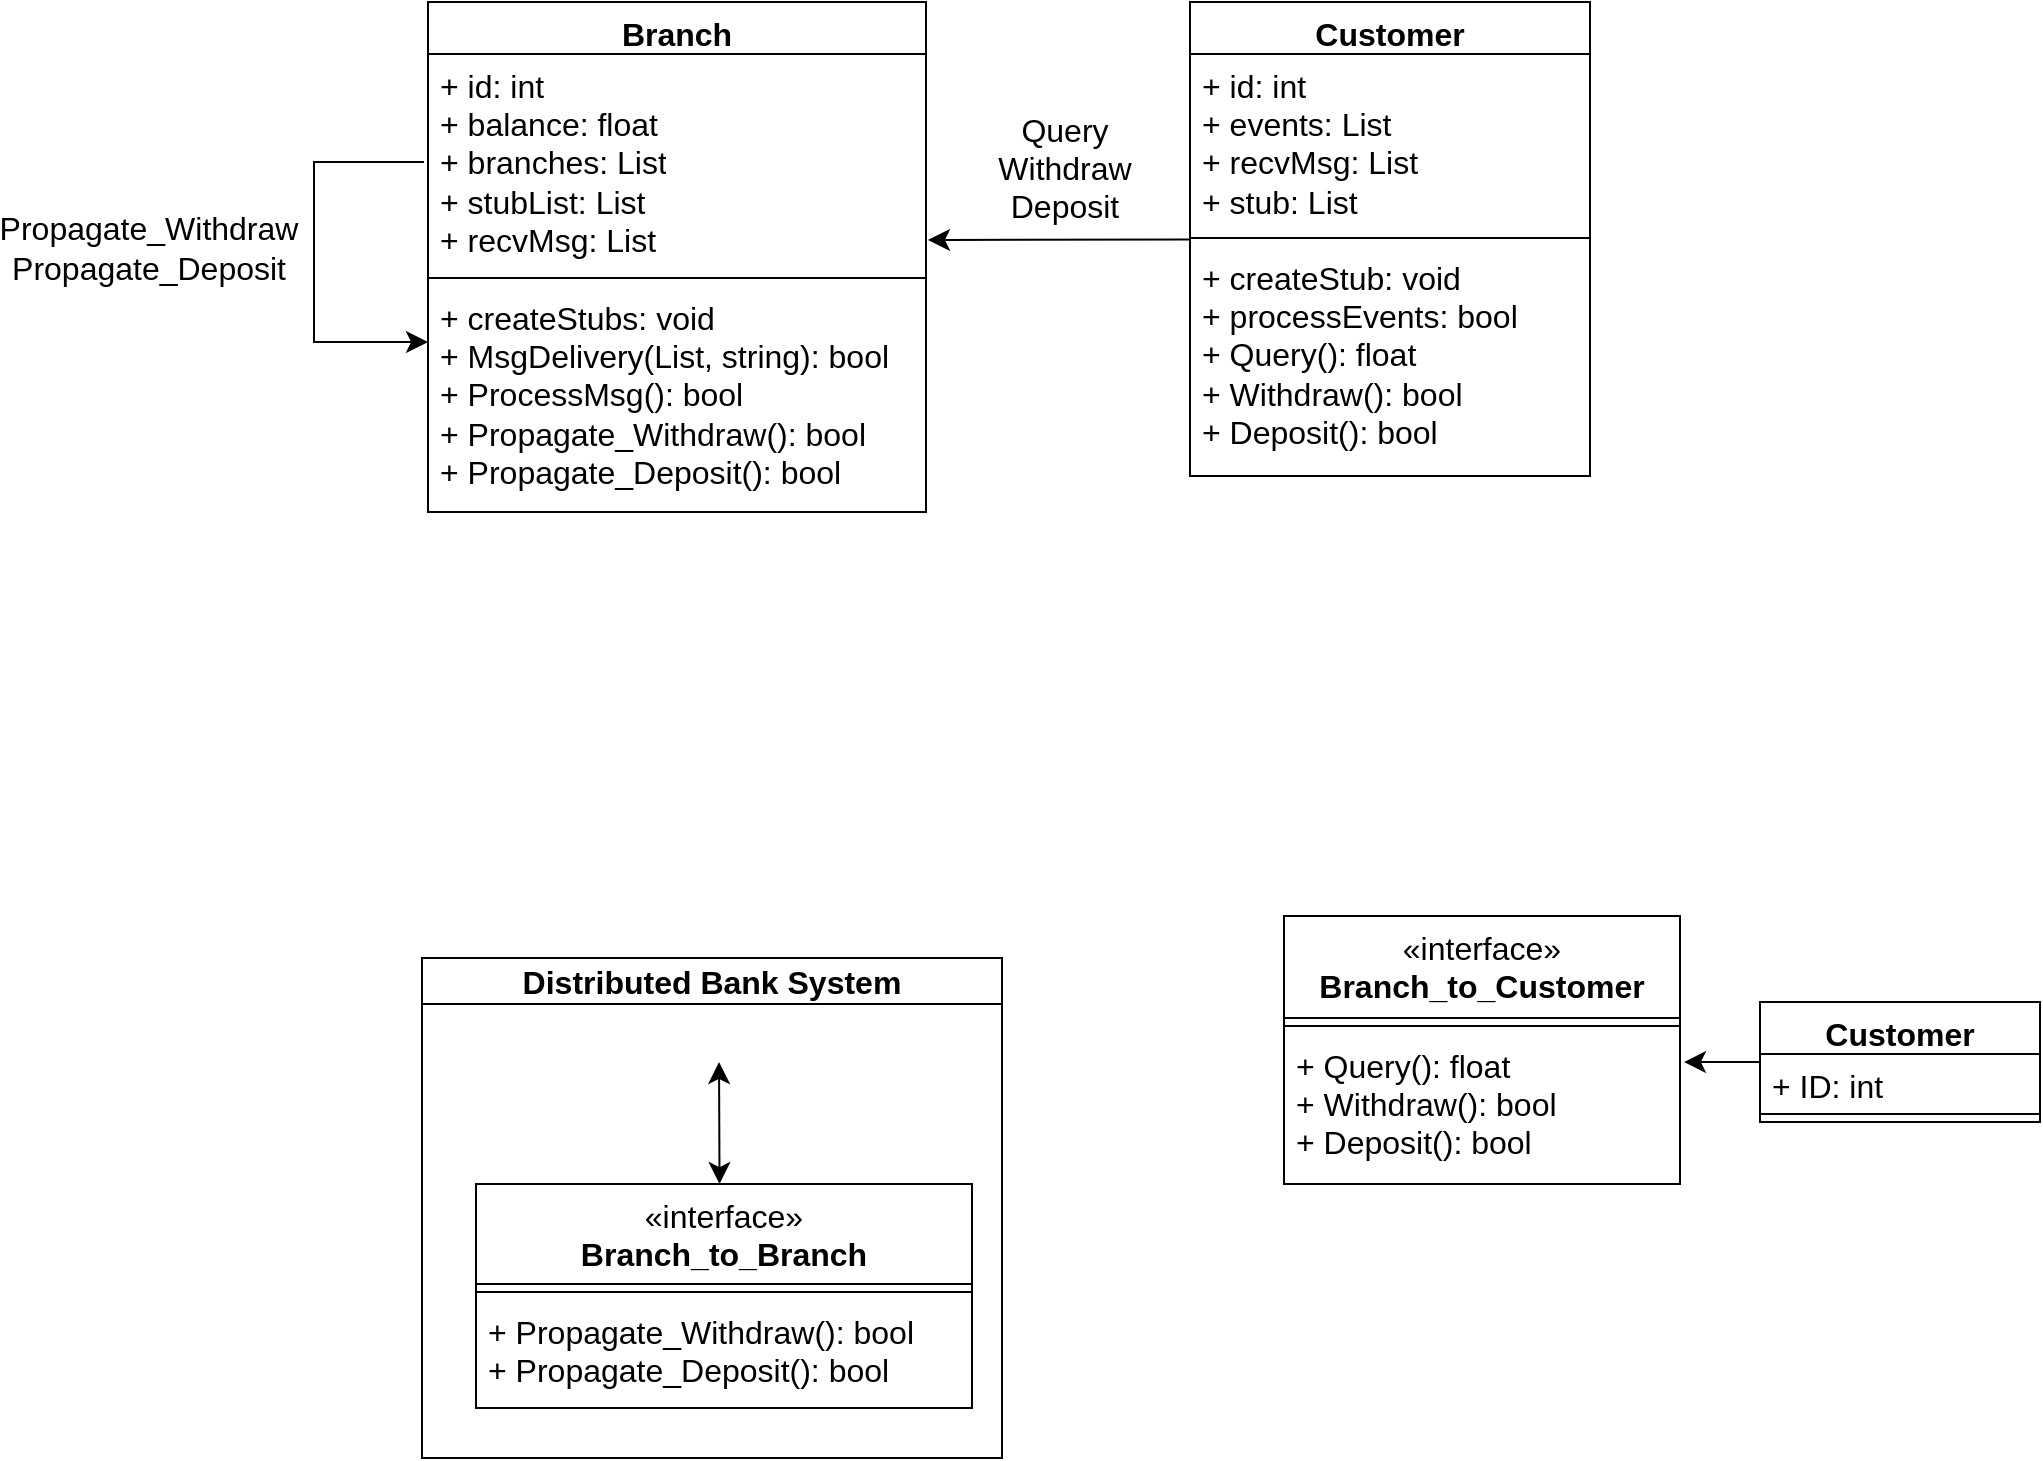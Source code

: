 <mxfile version="22.0.4" type="github">
  <diagram name="Page-1" id="f42PMlgl7aR_GrdLnUEU">
    <mxGraphModel dx="954" dy="1460" grid="0" gridSize="10" guides="1" tooltips="1" connect="0" arrows="1" fold="1" page="0" pageScale="1" pageWidth="850" pageHeight="1100" math="0" shadow="0">
      <root>
        <mxCell id="0" />
        <mxCell id="1" parent="0" />
        <mxCell id="p007aW7IsFcY4yizwdRp-20" value="" style="edgeStyle=none;curved=1;rounded=0;orthogonalLoop=1;jettySize=auto;html=1;fontSize=12;startSize=8;endSize=8;entryX=1.01;entryY=0.187;entryDx=0;entryDy=0;entryPerimeter=0;labelBackgroundColor=none;fontColor=default;" edge="1" parent="1" source="p007aW7IsFcY4yizwdRp-5" target="p007aW7IsFcY4yizwdRp-34">
          <mxGeometry relative="1" as="geometry">
            <mxPoint x="793.11" y="-627" as="targetPoint" />
          </mxGeometry>
        </mxCell>
        <mxCell id="p007aW7IsFcY4yizwdRp-5" value="Customer" style="swimlane;fontStyle=1;align=center;verticalAlign=top;childLayout=stackLayout;horizontal=1;startSize=26;horizontalStack=0;resizeParent=1;resizeParentMax=0;resizeLast=0;collapsible=1;marginBottom=0;whiteSpace=wrap;html=1;fontSize=16;labelBackgroundColor=none;" vertex="1" parent="1">
          <mxGeometry x="915" y="-210" width="140" height="60" as="geometry" />
        </mxCell>
        <mxCell id="p007aW7IsFcY4yizwdRp-6" value="+ ID: int" style="text;strokeColor=none;fillColor=none;align=left;verticalAlign=top;spacingLeft=4;spacingRight=4;overflow=hidden;rotatable=0;points=[[0,0.5],[1,0.5]];portConstraint=eastwest;whiteSpace=wrap;html=1;fontSize=16;labelBackgroundColor=none;" vertex="1" parent="p007aW7IsFcY4yizwdRp-5">
          <mxGeometry y="26" width="140" height="26" as="geometry" />
        </mxCell>
        <mxCell id="p007aW7IsFcY4yizwdRp-7" value="" style="line;strokeWidth=1;fillColor=none;align=left;verticalAlign=middle;spacingTop=-1;spacingLeft=3;spacingRight=3;rotatable=0;labelPosition=right;points=[];portConstraint=eastwest;fontSize=16;labelBackgroundColor=none;" vertex="1" parent="p007aW7IsFcY4yizwdRp-5">
          <mxGeometry y="52" width="140" height="8" as="geometry" />
        </mxCell>
        <mxCell id="p007aW7IsFcY4yizwdRp-31" value="&lt;span style=&quot;font-weight: normal;&quot;&gt;«interface»&lt;/span&gt;&lt;br style=&quot;border-color: var(--border-color);&quot;&gt;Branch_to_Customer" style="swimlane;fontStyle=1;align=center;verticalAlign=top;childLayout=stackLayout;horizontal=1;startSize=51;horizontalStack=0;resizeParent=1;resizeParentMax=0;resizeLast=0;collapsible=1;marginBottom=0;whiteSpace=wrap;html=1;fontSize=16;labelBackgroundColor=none;" vertex="1" parent="1">
          <mxGeometry x="677" y="-253" width="198" height="134" as="geometry" />
        </mxCell>
        <mxCell id="p007aW7IsFcY4yizwdRp-33" value="" style="line;strokeWidth=1;fillColor=none;align=left;verticalAlign=middle;spacingTop=-1;spacingLeft=3;spacingRight=3;rotatable=0;labelPosition=right;points=[];portConstraint=eastwest;fontSize=16;labelBackgroundColor=none;" vertex="1" parent="p007aW7IsFcY4yizwdRp-31">
          <mxGeometry y="51" width="198" height="8" as="geometry" />
        </mxCell>
        <mxCell id="p007aW7IsFcY4yizwdRp-34" value="+ Query(): float&lt;br style=&quot;border-color: var(--border-color);&quot;&gt;+ Withdraw(): bool&lt;br style=&quot;border-color: var(--border-color);&quot;&gt;+ Deposit(): bool" style="text;strokeColor=none;fillColor=none;align=left;verticalAlign=top;spacingLeft=4;spacingRight=4;overflow=hidden;rotatable=0;points=[[0,0.5],[1,0.5]];portConstraint=eastwest;whiteSpace=wrap;html=1;fontSize=16;labelBackgroundColor=none;" vertex="1" parent="p007aW7IsFcY4yizwdRp-31">
          <mxGeometry y="59" width="198" height="75" as="geometry" />
        </mxCell>
        <mxCell id="p007aW7IsFcY4yizwdRp-44" value="Distributed Bank System" style="swimlane;whiteSpace=wrap;html=1;fontSize=16;labelBackgroundColor=none;" vertex="1" parent="1">
          <mxGeometry x="246" y="-232" width="290" height="250" as="geometry" />
        </mxCell>
        <mxCell id="p007aW7IsFcY4yizwdRp-10" value="&lt;span style=&quot;font-weight: normal;&quot;&gt;«interface»&lt;/span&gt;&lt;br&gt;Branch_to_Branch" style="swimlane;fontStyle=1;align=center;verticalAlign=top;childLayout=stackLayout;horizontal=1;startSize=50;horizontalStack=0;resizeParent=1;resizeParentMax=0;resizeLast=0;collapsible=1;marginBottom=0;whiteSpace=wrap;html=1;fontSize=16;labelBackgroundColor=none;" vertex="1" parent="1">
          <mxGeometry x="273" y="-119" width="248" height="112" as="geometry" />
        </mxCell>
        <mxCell id="p007aW7IsFcY4yizwdRp-12" value="" style="line;strokeWidth=1;fillColor=none;align=left;verticalAlign=middle;spacingTop=-1;spacingLeft=3;spacingRight=3;rotatable=0;labelPosition=right;points=[];portConstraint=eastwest;fontSize=16;labelBackgroundColor=none;" vertex="1" parent="p007aW7IsFcY4yizwdRp-10">
          <mxGeometry y="50" width="248" height="8" as="geometry" />
        </mxCell>
        <mxCell id="p007aW7IsFcY4yizwdRp-13" value="+ Propagate_Withdraw(): bool&lt;br&gt;+ Propagate_Deposit(): bool" style="text;strokeColor=none;fillColor=none;align=left;verticalAlign=top;spacingLeft=4;spacingRight=4;overflow=hidden;rotatable=0;points=[[0,0.5],[1,0.5]];portConstraint=eastwest;whiteSpace=wrap;html=1;fontSize=16;labelBackgroundColor=none;" vertex="1" parent="p007aW7IsFcY4yizwdRp-10">
          <mxGeometry y="58" width="248" height="54" as="geometry" />
        </mxCell>
        <mxCell id="p007aW7IsFcY4yizwdRp-24" value="" style="endArrow=classic;startArrow=classic;html=1;rounded=0;fontSize=12;startSize=8;endSize=8;curved=1;exitX=0.479;exitY=0;exitDx=0;exitDy=0;exitPerimeter=0;entryX=0.476;entryY=1.071;entryDx=0;entryDy=0;entryPerimeter=0;labelBackgroundColor=none;fontColor=default;" edge="1" parent="1">
          <mxGeometry width="50" height="50" relative="1" as="geometry">
            <mxPoint x="394.772" y="-118.98" as="sourcePoint" />
            <mxPoint x="394.504" y="-180.004" as="targetPoint" />
          </mxGeometry>
        </mxCell>
        <mxCell id="p007aW7IsFcY4yizwdRp-46" value="Branch" style="swimlane;fontStyle=1;align=center;verticalAlign=top;childLayout=stackLayout;horizontal=1;startSize=26;horizontalStack=0;resizeParent=1;resizeParentMax=0;resizeLast=0;collapsible=1;marginBottom=0;whiteSpace=wrap;html=1;fontSize=16;labelBackgroundColor=none;" vertex="1" parent="1">
          <mxGeometry x="249" y="-710" width="249" height="255" as="geometry" />
        </mxCell>
        <mxCell id="p007aW7IsFcY4yizwdRp-47" value="+ id: int&lt;br&gt;+ balance: float&lt;br&gt;+ branches: List&lt;br&gt;+ stubList: List&lt;br&gt;+ recvMsg: List" style="text;strokeColor=none;fillColor=none;align=left;verticalAlign=top;spacingLeft=4;spacingRight=4;overflow=hidden;rotatable=0;points=[[0,0.5],[1,0.5]];portConstraint=eastwest;whiteSpace=wrap;html=1;fontSize=16;labelBackgroundColor=none;" vertex="1" parent="p007aW7IsFcY4yizwdRp-46">
          <mxGeometry y="26" width="249" height="108" as="geometry" />
        </mxCell>
        <mxCell id="p007aW7IsFcY4yizwdRp-48" value="" style="line;strokeWidth=1;fillColor=none;align=left;verticalAlign=middle;spacingTop=-1;spacingLeft=3;spacingRight=3;rotatable=0;labelPosition=right;points=[];portConstraint=eastwest;fontSize=16;labelBackgroundColor=none;" vertex="1" parent="p007aW7IsFcY4yizwdRp-46">
          <mxGeometry y="134" width="249" height="8" as="geometry" />
        </mxCell>
        <mxCell id="p007aW7IsFcY4yizwdRp-49" value="+ createStubs: void&lt;br&gt;+ MsgDelivery(List, string): bool&lt;br&gt;+ ProcessMsg(): bool&lt;br&gt;+ Propagate_Withdraw(): bool&lt;br style=&quot;border-color: var(--border-color);&quot;&gt;+ Propagate_Deposit(): bool" style="text;strokeColor=none;fillColor=none;align=left;verticalAlign=top;spacingLeft=4;spacingRight=4;overflow=hidden;rotatable=0;points=[[0,0.5],[1,0.5]];portConstraint=eastwest;whiteSpace=wrap;html=1;fontSize=16;labelBackgroundColor=none;" vertex="1" parent="p007aW7IsFcY4yizwdRp-46">
          <mxGeometry y="142" width="249" height="113" as="geometry" />
        </mxCell>
        <mxCell id="p007aW7IsFcY4yizwdRp-54" value="" style="edgeStyle=none;curved=1;rounded=0;orthogonalLoop=1;jettySize=auto;html=1;fontSize=12;startSize=8;endSize=8;entryX=1.004;entryY=0.861;entryDx=0;entryDy=0;entryPerimeter=0;labelBackgroundColor=none;fontColor=default;" edge="1" parent="1" source="p007aW7IsFcY4yizwdRp-50" target="p007aW7IsFcY4yizwdRp-47">
          <mxGeometry relative="1" as="geometry" />
        </mxCell>
        <mxCell id="p007aW7IsFcY4yizwdRp-50" value="Customer" style="swimlane;fontStyle=1;align=center;verticalAlign=top;childLayout=stackLayout;horizontal=1;startSize=26;horizontalStack=0;resizeParent=1;resizeParentMax=0;resizeLast=0;collapsible=1;marginBottom=0;whiteSpace=wrap;html=1;fontSize=16;labelBackgroundColor=none;" vertex="1" parent="1">
          <mxGeometry x="630" y="-710" width="200" height="237" as="geometry" />
        </mxCell>
        <mxCell id="p007aW7IsFcY4yizwdRp-51" value="+ id: int&lt;br&gt;+ events: List&lt;br&gt;+ recvMsg: List&lt;br&gt;+ stub: List" style="text;strokeColor=none;fillColor=none;align=left;verticalAlign=top;spacingLeft=4;spacingRight=4;overflow=hidden;rotatable=0;points=[[0,0.5],[1,0.5]];portConstraint=eastwest;whiteSpace=wrap;html=1;fontSize=16;labelBackgroundColor=none;" vertex="1" parent="p007aW7IsFcY4yizwdRp-50">
          <mxGeometry y="26" width="200" height="88" as="geometry" />
        </mxCell>
        <mxCell id="p007aW7IsFcY4yizwdRp-52" value="" style="line;strokeWidth=1;fillColor=none;align=left;verticalAlign=middle;spacingTop=-1;spacingLeft=3;spacingRight=3;rotatable=0;labelPosition=right;points=[];portConstraint=eastwest;fontSize=16;labelBackgroundColor=none;" vertex="1" parent="p007aW7IsFcY4yizwdRp-50">
          <mxGeometry y="114" width="200" height="8" as="geometry" />
        </mxCell>
        <mxCell id="p007aW7IsFcY4yizwdRp-53" value="+ createStub: void&lt;br&gt;+ processEvents: bool&lt;br&gt;+ Query(): float&lt;br style=&quot;border-color: var(--border-color);&quot;&gt;+ Withdraw(): bool&lt;br style=&quot;border-color: var(--border-color);&quot;&gt;+ Deposit(): bool" style="text;strokeColor=none;fillColor=none;align=left;verticalAlign=top;spacingLeft=4;spacingRight=4;overflow=hidden;rotatable=0;points=[[0,0.5],[1,0.5]];portConstraint=eastwest;whiteSpace=wrap;html=1;fontSize=16;labelBackgroundColor=none;" vertex="1" parent="p007aW7IsFcY4yizwdRp-50">
          <mxGeometry y="122" width="200" height="115" as="geometry" />
        </mxCell>
        <mxCell id="p007aW7IsFcY4yizwdRp-55" value="Query&lt;br&gt;Withdraw&lt;br&gt;Deposit" style="text;html=1;strokeColor=none;fillColor=none;align=center;verticalAlign=middle;whiteSpace=wrap;rounded=0;fontSize=16;labelBackgroundColor=none;" vertex="1" parent="1">
          <mxGeometry x="527" y="-663" width="81" height="72" as="geometry" />
        </mxCell>
        <mxCell id="p007aW7IsFcY4yizwdRp-59" value="" style="edgeStyle=segmentEdgeStyle;endArrow=classic;html=1;curved=0;rounded=0;endSize=8;startSize=8;sourcePerimeterSpacing=0;targetPerimeterSpacing=0;fontSize=12;entryX=-0.004;entryY=0.593;entryDx=0;entryDy=0;entryPerimeter=0;" edge="1" parent="1">
          <mxGeometry width="140" relative="1" as="geometry">
            <mxPoint x="247" y="-630" as="sourcePoint" />
            <mxPoint x="249.004" y="-539.991" as="targetPoint" />
            <Array as="points">
              <mxPoint x="192" y="-630" />
              <mxPoint x="192" y="-540" />
            </Array>
          </mxGeometry>
        </mxCell>
        <mxCell id="p007aW7IsFcY4yizwdRp-60" value="Propagate_Withdraw&lt;br&gt;Propagate_Deposit" style="text;html=1;strokeColor=none;fillColor=none;align=center;verticalAlign=middle;whiteSpace=wrap;rounded=0;fontSize=16;labelBackgroundColor=none;" vertex="1" parent="1">
          <mxGeometry x="69" y="-623" width="81" height="72" as="geometry" />
        </mxCell>
      </root>
    </mxGraphModel>
  </diagram>
</mxfile>
